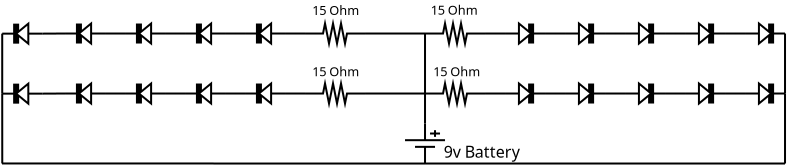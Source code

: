 <?xml version="1.0" encoding="UTF-8"?>
<dia:diagram xmlns:dia="http://www.lysator.liu.se/~alla/dia/">
  <dia:layer name="Background" visible="true">
    <dia:group>
      <dia:object type="Circuit - Horizontal Diode" version="0" id="O0">
        <dia:attribute name="obj_pos">
          <dia:point val="9.2,8.2"/>
        </dia:attribute>
        <dia:attribute name="obj_bb">
          <dia:rectangle val="9.2,8.094;11.2,9.306"/>
        </dia:attribute>
        <dia:attribute name="elem_corner">
          <dia:point val="9.2,8.2"/>
        </dia:attribute>
        <dia:attribute name="elem_width">
          <dia:real val="2"/>
        </dia:attribute>
        <dia:attribute name="elem_height">
          <dia:real val="1"/>
        </dia:attribute>
        <dia:attribute name="line_width">
          <dia:real val="0.1"/>
        </dia:attribute>
        <dia:attribute name="line_colour">
          <dia:color val="#000000"/>
        </dia:attribute>
        <dia:attribute name="fill_colour">
          <dia:color val="#ffffff"/>
        </dia:attribute>
        <dia:attribute name="show_background">
          <dia:boolean val="true"/>
        </dia:attribute>
        <dia:attribute name="line_style">
          <dia:enum val="0"/>
          <dia:real val="1"/>
        </dia:attribute>
        <dia:attribute name="flip_horizontal">
          <dia:boolean val="false"/>
        </dia:attribute>
        <dia:attribute name="flip_vertical">
          <dia:boolean val="false"/>
        </dia:attribute>
      </dia:object>
      <dia:object type="Circuit - Horizontal Diode" version="0" id="O1">
        <dia:attribute name="obj_pos">
          <dia:point val="6.2,8.2"/>
        </dia:attribute>
        <dia:attribute name="obj_bb">
          <dia:rectangle val="6.2,8.094;8.2,9.306"/>
        </dia:attribute>
        <dia:attribute name="elem_corner">
          <dia:point val="6.2,8.2"/>
        </dia:attribute>
        <dia:attribute name="elem_width">
          <dia:real val="2"/>
        </dia:attribute>
        <dia:attribute name="elem_height">
          <dia:real val="1"/>
        </dia:attribute>
        <dia:attribute name="line_width">
          <dia:real val="0.1"/>
        </dia:attribute>
        <dia:attribute name="line_colour">
          <dia:color val="#000000"/>
        </dia:attribute>
        <dia:attribute name="fill_colour">
          <dia:color val="#ffffff"/>
        </dia:attribute>
        <dia:attribute name="show_background">
          <dia:boolean val="true"/>
        </dia:attribute>
        <dia:attribute name="line_style">
          <dia:enum val="0"/>
          <dia:real val="1"/>
        </dia:attribute>
        <dia:attribute name="flip_horizontal">
          <dia:boolean val="false"/>
        </dia:attribute>
        <dia:attribute name="flip_vertical">
          <dia:boolean val="false"/>
        </dia:attribute>
      </dia:object>
      <dia:object type="Circuit - Horizontal Diode" version="0" id="O2">
        <dia:attribute name="obj_pos">
          <dia:point val="3.2,8.2"/>
        </dia:attribute>
        <dia:attribute name="obj_bb">
          <dia:rectangle val="3.2,8.094;5.2,9.306"/>
        </dia:attribute>
        <dia:attribute name="elem_corner">
          <dia:point val="3.2,8.2"/>
        </dia:attribute>
        <dia:attribute name="elem_width">
          <dia:real val="2"/>
        </dia:attribute>
        <dia:attribute name="elem_height">
          <dia:real val="1"/>
        </dia:attribute>
        <dia:attribute name="line_width">
          <dia:real val="0.1"/>
        </dia:attribute>
        <dia:attribute name="line_colour">
          <dia:color val="#000000"/>
        </dia:attribute>
        <dia:attribute name="fill_colour">
          <dia:color val="#ffffff"/>
        </dia:attribute>
        <dia:attribute name="show_background">
          <dia:boolean val="true"/>
        </dia:attribute>
        <dia:attribute name="line_style">
          <dia:enum val="0"/>
          <dia:real val="1"/>
        </dia:attribute>
        <dia:attribute name="flip_horizontal">
          <dia:boolean val="false"/>
        </dia:attribute>
        <dia:attribute name="flip_vertical">
          <dia:boolean val="false"/>
        </dia:attribute>
      </dia:object>
      <dia:object type="Circuit - Horizontal Diode" version="0" id="O3">
        <dia:attribute name="obj_pos">
          <dia:point val="0.2,8.2"/>
        </dia:attribute>
        <dia:attribute name="obj_bb">
          <dia:rectangle val="0.2,8.094;2.2,9.306"/>
        </dia:attribute>
        <dia:attribute name="elem_corner">
          <dia:point val="0.2,8.2"/>
        </dia:attribute>
        <dia:attribute name="elem_width">
          <dia:real val="2"/>
        </dia:attribute>
        <dia:attribute name="elem_height">
          <dia:real val="1"/>
        </dia:attribute>
        <dia:attribute name="line_width">
          <dia:real val="0.1"/>
        </dia:attribute>
        <dia:attribute name="line_colour">
          <dia:color val="#000000"/>
        </dia:attribute>
        <dia:attribute name="fill_colour">
          <dia:color val="#ffffff"/>
        </dia:attribute>
        <dia:attribute name="show_background">
          <dia:boolean val="true"/>
        </dia:attribute>
        <dia:attribute name="line_style">
          <dia:enum val="0"/>
          <dia:real val="1"/>
        </dia:attribute>
        <dia:attribute name="flip_horizontal">
          <dia:boolean val="false"/>
        </dia:attribute>
        <dia:attribute name="flip_vertical">
          <dia:boolean val="false"/>
        </dia:attribute>
      </dia:object>
      <dia:object type="Circuit - Horizontal Diode" version="0" id="O4">
        <dia:attribute name="obj_pos">
          <dia:point val="-2.94,8.206"/>
        </dia:attribute>
        <dia:attribute name="obj_bb">
          <dia:rectangle val="-2.94,8.1;-0.94,9.312"/>
        </dia:attribute>
        <dia:attribute name="elem_corner">
          <dia:point val="-2.94,8.206"/>
        </dia:attribute>
        <dia:attribute name="elem_width">
          <dia:real val="2"/>
        </dia:attribute>
        <dia:attribute name="elem_height">
          <dia:real val="1"/>
        </dia:attribute>
        <dia:attribute name="line_width">
          <dia:real val="0.1"/>
        </dia:attribute>
        <dia:attribute name="line_colour">
          <dia:color val="#000000"/>
        </dia:attribute>
        <dia:attribute name="fill_colour">
          <dia:color val="#ffffff"/>
        </dia:attribute>
        <dia:attribute name="show_background">
          <dia:boolean val="true"/>
        </dia:attribute>
        <dia:attribute name="line_style">
          <dia:enum val="0"/>
          <dia:real val="1"/>
        </dia:attribute>
        <dia:attribute name="flip_horizontal">
          <dia:boolean val="false"/>
        </dia:attribute>
        <dia:attribute name="flip_vertical">
          <dia:boolean val="false"/>
        </dia:attribute>
      </dia:object>
      <dia:object type="Standard - Line" version="0" id="O5">
        <dia:attribute name="obj_pos">
          <dia:point val="-0.94,8.706"/>
        </dia:attribute>
        <dia:attribute name="obj_bb">
          <dia:rectangle val="-0.99,8.65;0.25,8.756"/>
        </dia:attribute>
        <dia:attribute name="conn_endpoints">
          <dia:point val="-0.94,8.706"/>
          <dia:point val="0.2,8.7"/>
        </dia:attribute>
        <dia:attribute name="numcp">
          <dia:int val="1"/>
        </dia:attribute>
        <dia:connections>
          <dia:connection handle="0" to="O4" connection="1"/>
          <dia:connection handle="1" to="O3" connection="0"/>
        </dia:connections>
      </dia:object>
      <dia:object type="Standard - Line" version="0" id="O6">
        <dia:attribute name="obj_pos">
          <dia:point val="2.2,8.7"/>
        </dia:attribute>
        <dia:attribute name="obj_bb">
          <dia:rectangle val="2.15,8.65;3.25,8.75"/>
        </dia:attribute>
        <dia:attribute name="conn_endpoints">
          <dia:point val="2.2,8.7"/>
          <dia:point val="3.2,8.7"/>
        </dia:attribute>
        <dia:attribute name="numcp">
          <dia:int val="1"/>
        </dia:attribute>
        <dia:connections>
          <dia:connection handle="0" to="O3" connection="1"/>
          <dia:connection handle="1" to="O2" connection="0"/>
        </dia:connections>
      </dia:object>
      <dia:object type="Standard - Line" version="0" id="O7">
        <dia:attribute name="obj_pos">
          <dia:point val="5.2,8.7"/>
        </dia:attribute>
        <dia:attribute name="obj_bb">
          <dia:rectangle val="5.15,8.65;6.25,8.75"/>
        </dia:attribute>
        <dia:attribute name="conn_endpoints">
          <dia:point val="5.2,8.7"/>
          <dia:point val="6.2,8.7"/>
        </dia:attribute>
        <dia:attribute name="numcp">
          <dia:int val="1"/>
        </dia:attribute>
        <dia:connections>
          <dia:connection handle="0" to="O2" connection="1"/>
          <dia:connection handle="1" to="O1" connection="0"/>
        </dia:connections>
      </dia:object>
      <dia:object type="Standard - Line" version="0" id="O8">
        <dia:attribute name="obj_pos">
          <dia:point val="8.2,8.7"/>
        </dia:attribute>
        <dia:attribute name="obj_bb">
          <dia:rectangle val="8.15,8.65;9.25,8.75"/>
        </dia:attribute>
        <dia:attribute name="conn_endpoints">
          <dia:point val="8.2,8.7"/>
          <dia:point val="9.2,8.7"/>
        </dia:attribute>
        <dia:attribute name="numcp">
          <dia:int val="1"/>
        </dia:attribute>
        <dia:connections>
          <dia:connection handle="0" to="O1" connection="1"/>
          <dia:connection handle="1" to="O0" connection="0"/>
        </dia:connections>
      </dia:object>
      <dia:object type="Circuit - Horizontal Resistor" version="0" id="O9">
        <dia:attribute name="obj_pos">
          <dia:point val="12.2,8.2"/>
        </dia:attribute>
        <dia:attribute name="obj_bb">
          <dia:rectangle val="12.2,7.945;15.2,9.455"/>
        </dia:attribute>
        <dia:attribute name="elem_corner">
          <dia:point val="12.2,8.2"/>
        </dia:attribute>
        <dia:attribute name="elem_width">
          <dia:real val="3"/>
        </dia:attribute>
        <dia:attribute name="elem_height">
          <dia:real val="1"/>
        </dia:attribute>
        <dia:attribute name="line_width">
          <dia:real val="0.1"/>
        </dia:attribute>
        <dia:attribute name="line_colour">
          <dia:color val="#000000"/>
        </dia:attribute>
        <dia:attribute name="fill_colour">
          <dia:color val="#ffffff"/>
        </dia:attribute>
        <dia:attribute name="show_background">
          <dia:boolean val="true"/>
        </dia:attribute>
        <dia:attribute name="line_style">
          <dia:enum val="0"/>
          <dia:real val="1"/>
        </dia:attribute>
        <dia:attribute name="flip_horizontal">
          <dia:boolean val="false"/>
        </dia:attribute>
        <dia:attribute name="flip_vertical">
          <dia:boolean val="false"/>
        </dia:attribute>
        <dia:attribute name="custom:id">
          <dia:string>##</dia:string>
        </dia:attribute>
        <dia:attribute name="custom:ohms">
          <dia:int val="0"/>
        </dia:attribute>
        <dia:attribute name="custom:power">
          <dia:real val="0"/>
        </dia:attribute>
        <dia:attribute name="custom:smd">
          <dia:boolean val="false"/>
        </dia:attribute>
      </dia:object>
      <dia:object type="Standard - Line" version="0" id="O10">
        <dia:attribute name="obj_pos">
          <dia:point val="11.2,8.7"/>
        </dia:attribute>
        <dia:attribute name="obj_bb">
          <dia:rectangle val="11.15,8.65;12.25,8.75"/>
        </dia:attribute>
        <dia:attribute name="conn_endpoints">
          <dia:point val="11.2,8.7"/>
          <dia:point val="12.2,8.7"/>
        </dia:attribute>
        <dia:attribute name="numcp">
          <dia:int val="1"/>
        </dia:attribute>
        <dia:connections>
          <dia:connection handle="0" to="O0" connection="1"/>
          <dia:connection handle="1" to="O9" connection="0"/>
        </dia:connections>
      </dia:object>
      <dia:object type="Circuit - Horizontal Diode" version="0" id="O11">
        <dia:attribute name="obj_pos">
          <dia:point val="9.2,11.2"/>
        </dia:attribute>
        <dia:attribute name="obj_bb">
          <dia:rectangle val="9.2,11.094;11.2,12.306"/>
        </dia:attribute>
        <dia:attribute name="elem_corner">
          <dia:point val="9.2,11.2"/>
        </dia:attribute>
        <dia:attribute name="elem_width">
          <dia:real val="2"/>
        </dia:attribute>
        <dia:attribute name="elem_height">
          <dia:real val="1"/>
        </dia:attribute>
        <dia:attribute name="line_width">
          <dia:real val="0.1"/>
        </dia:attribute>
        <dia:attribute name="line_colour">
          <dia:color val="#000000"/>
        </dia:attribute>
        <dia:attribute name="fill_colour">
          <dia:color val="#ffffff"/>
        </dia:attribute>
        <dia:attribute name="show_background">
          <dia:boolean val="true"/>
        </dia:attribute>
        <dia:attribute name="line_style">
          <dia:enum val="0"/>
          <dia:real val="1"/>
        </dia:attribute>
        <dia:attribute name="flip_horizontal">
          <dia:boolean val="false"/>
        </dia:attribute>
        <dia:attribute name="flip_vertical">
          <dia:boolean val="false"/>
        </dia:attribute>
      </dia:object>
      <dia:object type="Circuit - Horizontal Diode" version="0" id="O12">
        <dia:attribute name="obj_pos">
          <dia:point val="6.2,11.2"/>
        </dia:attribute>
        <dia:attribute name="obj_bb">
          <dia:rectangle val="6.2,11.094;8.2,12.306"/>
        </dia:attribute>
        <dia:attribute name="elem_corner">
          <dia:point val="6.2,11.2"/>
        </dia:attribute>
        <dia:attribute name="elem_width">
          <dia:real val="2"/>
        </dia:attribute>
        <dia:attribute name="elem_height">
          <dia:real val="1"/>
        </dia:attribute>
        <dia:attribute name="line_width">
          <dia:real val="0.1"/>
        </dia:attribute>
        <dia:attribute name="line_colour">
          <dia:color val="#000000"/>
        </dia:attribute>
        <dia:attribute name="fill_colour">
          <dia:color val="#ffffff"/>
        </dia:attribute>
        <dia:attribute name="show_background">
          <dia:boolean val="true"/>
        </dia:attribute>
        <dia:attribute name="line_style">
          <dia:enum val="0"/>
          <dia:real val="1"/>
        </dia:attribute>
        <dia:attribute name="flip_horizontal">
          <dia:boolean val="false"/>
        </dia:attribute>
        <dia:attribute name="flip_vertical">
          <dia:boolean val="false"/>
        </dia:attribute>
      </dia:object>
      <dia:object type="Circuit - Horizontal Diode" version="0" id="O13">
        <dia:attribute name="obj_pos">
          <dia:point val="3.2,11.2"/>
        </dia:attribute>
        <dia:attribute name="obj_bb">
          <dia:rectangle val="3.2,11.094;5.2,12.306"/>
        </dia:attribute>
        <dia:attribute name="elem_corner">
          <dia:point val="3.2,11.2"/>
        </dia:attribute>
        <dia:attribute name="elem_width">
          <dia:real val="2"/>
        </dia:attribute>
        <dia:attribute name="elem_height">
          <dia:real val="1"/>
        </dia:attribute>
        <dia:attribute name="line_width">
          <dia:real val="0.1"/>
        </dia:attribute>
        <dia:attribute name="line_colour">
          <dia:color val="#000000"/>
        </dia:attribute>
        <dia:attribute name="fill_colour">
          <dia:color val="#ffffff"/>
        </dia:attribute>
        <dia:attribute name="show_background">
          <dia:boolean val="true"/>
        </dia:attribute>
        <dia:attribute name="line_style">
          <dia:enum val="0"/>
          <dia:real val="1"/>
        </dia:attribute>
        <dia:attribute name="flip_horizontal">
          <dia:boolean val="false"/>
        </dia:attribute>
        <dia:attribute name="flip_vertical">
          <dia:boolean val="false"/>
        </dia:attribute>
      </dia:object>
      <dia:object type="Circuit - Horizontal Diode" version="0" id="O14">
        <dia:attribute name="obj_pos">
          <dia:point val="0.2,11.2"/>
        </dia:attribute>
        <dia:attribute name="obj_bb">
          <dia:rectangle val="0.2,11.094;2.2,12.306"/>
        </dia:attribute>
        <dia:attribute name="elem_corner">
          <dia:point val="0.2,11.2"/>
        </dia:attribute>
        <dia:attribute name="elem_width">
          <dia:real val="2"/>
        </dia:attribute>
        <dia:attribute name="elem_height">
          <dia:real val="1"/>
        </dia:attribute>
        <dia:attribute name="line_width">
          <dia:real val="0.1"/>
        </dia:attribute>
        <dia:attribute name="line_colour">
          <dia:color val="#000000"/>
        </dia:attribute>
        <dia:attribute name="fill_colour">
          <dia:color val="#ffffff"/>
        </dia:attribute>
        <dia:attribute name="show_background">
          <dia:boolean val="true"/>
        </dia:attribute>
        <dia:attribute name="line_style">
          <dia:enum val="0"/>
          <dia:real val="1"/>
        </dia:attribute>
        <dia:attribute name="flip_horizontal">
          <dia:boolean val="false"/>
        </dia:attribute>
        <dia:attribute name="flip_vertical">
          <dia:boolean val="false"/>
        </dia:attribute>
      </dia:object>
      <dia:object type="Circuit - Horizontal Diode" version="0" id="O15">
        <dia:attribute name="obj_pos">
          <dia:point val="-2.94,11.206"/>
        </dia:attribute>
        <dia:attribute name="obj_bb">
          <dia:rectangle val="-2.94,11.1;-0.94,12.312"/>
        </dia:attribute>
        <dia:attribute name="elem_corner">
          <dia:point val="-2.94,11.206"/>
        </dia:attribute>
        <dia:attribute name="elem_width">
          <dia:real val="2"/>
        </dia:attribute>
        <dia:attribute name="elem_height">
          <dia:real val="1"/>
        </dia:attribute>
        <dia:attribute name="line_width">
          <dia:real val="0.1"/>
        </dia:attribute>
        <dia:attribute name="line_colour">
          <dia:color val="#000000"/>
        </dia:attribute>
        <dia:attribute name="fill_colour">
          <dia:color val="#ffffff"/>
        </dia:attribute>
        <dia:attribute name="show_background">
          <dia:boolean val="true"/>
        </dia:attribute>
        <dia:attribute name="line_style">
          <dia:enum val="0"/>
          <dia:real val="1"/>
        </dia:attribute>
        <dia:attribute name="flip_horizontal">
          <dia:boolean val="false"/>
        </dia:attribute>
        <dia:attribute name="flip_vertical">
          <dia:boolean val="false"/>
        </dia:attribute>
      </dia:object>
      <dia:object type="Standard - Line" version="0" id="O16">
        <dia:attribute name="obj_pos">
          <dia:point val="-0.94,11.706"/>
        </dia:attribute>
        <dia:attribute name="obj_bb">
          <dia:rectangle val="-0.99,11.65;0.25,11.756"/>
        </dia:attribute>
        <dia:attribute name="conn_endpoints">
          <dia:point val="-0.94,11.706"/>
          <dia:point val="0.2,11.7"/>
        </dia:attribute>
        <dia:attribute name="numcp">
          <dia:int val="1"/>
        </dia:attribute>
        <dia:connections>
          <dia:connection handle="0" to="O15" connection="1"/>
          <dia:connection handle="1" to="O14" connection="0"/>
        </dia:connections>
      </dia:object>
      <dia:object type="Standard - Line" version="0" id="O17">
        <dia:attribute name="obj_pos">
          <dia:point val="2.2,11.7"/>
        </dia:attribute>
        <dia:attribute name="obj_bb">
          <dia:rectangle val="2.15,11.65;3.25,11.75"/>
        </dia:attribute>
        <dia:attribute name="conn_endpoints">
          <dia:point val="2.2,11.7"/>
          <dia:point val="3.2,11.7"/>
        </dia:attribute>
        <dia:attribute name="numcp">
          <dia:int val="1"/>
        </dia:attribute>
        <dia:connections>
          <dia:connection handle="0" to="O14" connection="1"/>
          <dia:connection handle="1" to="O13" connection="0"/>
        </dia:connections>
      </dia:object>
      <dia:object type="Standard - Line" version="0" id="O18">
        <dia:attribute name="obj_pos">
          <dia:point val="5.2,11.7"/>
        </dia:attribute>
        <dia:attribute name="obj_bb">
          <dia:rectangle val="5.15,11.65;6.25,11.75"/>
        </dia:attribute>
        <dia:attribute name="conn_endpoints">
          <dia:point val="5.2,11.7"/>
          <dia:point val="6.2,11.7"/>
        </dia:attribute>
        <dia:attribute name="numcp">
          <dia:int val="1"/>
        </dia:attribute>
        <dia:connections>
          <dia:connection handle="0" to="O13" connection="1"/>
          <dia:connection handle="1" to="O12" connection="0"/>
        </dia:connections>
      </dia:object>
      <dia:object type="Standard - Line" version="0" id="O19">
        <dia:attribute name="obj_pos">
          <dia:point val="8.2,11.7"/>
        </dia:attribute>
        <dia:attribute name="obj_bb">
          <dia:rectangle val="8.15,11.65;9.25,11.75"/>
        </dia:attribute>
        <dia:attribute name="conn_endpoints">
          <dia:point val="8.2,11.7"/>
          <dia:point val="9.2,11.7"/>
        </dia:attribute>
        <dia:attribute name="numcp">
          <dia:int val="1"/>
        </dia:attribute>
        <dia:connections>
          <dia:connection handle="0" to="O12" connection="1"/>
          <dia:connection handle="1" to="O11" connection="0"/>
        </dia:connections>
      </dia:object>
      <dia:object type="Circuit - Horizontal Resistor" version="0" id="O20">
        <dia:attribute name="obj_pos">
          <dia:point val="12.2,11.2"/>
        </dia:attribute>
        <dia:attribute name="obj_bb">
          <dia:rectangle val="12.2,10.945;15.2,12.455"/>
        </dia:attribute>
        <dia:attribute name="elem_corner">
          <dia:point val="12.2,11.2"/>
        </dia:attribute>
        <dia:attribute name="elem_width">
          <dia:real val="3"/>
        </dia:attribute>
        <dia:attribute name="elem_height">
          <dia:real val="1"/>
        </dia:attribute>
        <dia:attribute name="line_width">
          <dia:real val="0.1"/>
        </dia:attribute>
        <dia:attribute name="line_colour">
          <dia:color val="#000000"/>
        </dia:attribute>
        <dia:attribute name="fill_colour">
          <dia:color val="#ffffff"/>
        </dia:attribute>
        <dia:attribute name="show_background">
          <dia:boolean val="true"/>
        </dia:attribute>
        <dia:attribute name="line_style">
          <dia:enum val="0"/>
          <dia:real val="1"/>
        </dia:attribute>
        <dia:attribute name="flip_horizontal">
          <dia:boolean val="false"/>
        </dia:attribute>
        <dia:attribute name="flip_vertical">
          <dia:boolean val="false"/>
        </dia:attribute>
        <dia:attribute name="custom:id">
          <dia:string>##</dia:string>
        </dia:attribute>
        <dia:attribute name="custom:ohms">
          <dia:int val="0"/>
        </dia:attribute>
        <dia:attribute name="custom:power">
          <dia:real val="0"/>
        </dia:attribute>
        <dia:attribute name="custom:smd">
          <dia:boolean val="false"/>
        </dia:attribute>
      </dia:object>
      <dia:object type="Standard - Line" version="0" id="O21">
        <dia:attribute name="obj_pos">
          <dia:point val="11.2,11.7"/>
        </dia:attribute>
        <dia:attribute name="obj_bb">
          <dia:rectangle val="11.15,11.65;12.25,11.75"/>
        </dia:attribute>
        <dia:attribute name="conn_endpoints">
          <dia:point val="11.2,11.7"/>
          <dia:point val="12.2,11.7"/>
        </dia:attribute>
        <dia:attribute name="numcp">
          <dia:int val="1"/>
        </dia:attribute>
        <dia:connections>
          <dia:connection handle="0" to="O11" connection="1"/>
          <dia:connection handle="1" to="O20" connection="0"/>
        </dia:connections>
      </dia:object>
      <dia:object type="Circuit - Horizontal Diode" version="0" id="O22">
        <dia:attribute name="obj_pos">
          <dia:point val="22.2,8.2"/>
        </dia:attribute>
        <dia:attribute name="obj_bb">
          <dia:rectangle val="22.2,8.094;24.2,9.306"/>
        </dia:attribute>
        <dia:attribute name="elem_corner">
          <dia:point val="22.2,8.2"/>
        </dia:attribute>
        <dia:attribute name="elem_width">
          <dia:real val="2"/>
        </dia:attribute>
        <dia:attribute name="elem_height">
          <dia:real val="1"/>
        </dia:attribute>
        <dia:attribute name="line_width">
          <dia:real val="0.1"/>
        </dia:attribute>
        <dia:attribute name="line_colour">
          <dia:color val="#000000"/>
        </dia:attribute>
        <dia:attribute name="fill_colour">
          <dia:color val="#ffffff"/>
        </dia:attribute>
        <dia:attribute name="show_background">
          <dia:boolean val="true"/>
        </dia:attribute>
        <dia:attribute name="line_style">
          <dia:enum val="0"/>
          <dia:real val="1"/>
        </dia:attribute>
        <dia:attribute name="flip_horizontal">
          <dia:boolean val="true"/>
        </dia:attribute>
        <dia:attribute name="flip_vertical">
          <dia:boolean val="false"/>
        </dia:attribute>
      </dia:object>
      <dia:object type="Circuit - Horizontal Resistor" version="0" id="O23">
        <dia:attribute name="obj_pos">
          <dia:point val="18.2,8.2"/>
        </dia:attribute>
        <dia:attribute name="obj_bb">
          <dia:rectangle val="18.2,7.945;21.2,9.455"/>
        </dia:attribute>
        <dia:attribute name="elem_corner">
          <dia:point val="18.2,8.2"/>
        </dia:attribute>
        <dia:attribute name="elem_width">
          <dia:real val="3"/>
        </dia:attribute>
        <dia:attribute name="elem_height">
          <dia:real val="1"/>
        </dia:attribute>
        <dia:attribute name="line_width">
          <dia:real val="0.1"/>
        </dia:attribute>
        <dia:attribute name="line_colour">
          <dia:color val="#000000"/>
        </dia:attribute>
        <dia:attribute name="fill_colour">
          <dia:color val="#ffffff"/>
        </dia:attribute>
        <dia:attribute name="show_background">
          <dia:boolean val="true"/>
        </dia:attribute>
        <dia:attribute name="line_style">
          <dia:enum val="0"/>
          <dia:real val="1"/>
        </dia:attribute>
        <dia:attribute name="flip_horizontal">
          <dia:boolean val="false"/>
        </dia:attribute>
        <dia:attribute name="flip_vertical">
          <dia:boolean val="false"/>
        </dia:attribute>
        <dia:attribute name="custom:id">
          <dia:string>##</dia:string>
        </dia:attribute>
        <dia:attribute name="custom:ohms">
          <dia:int val="0"/>
        </dia:attribute>
        <dia:attribute name="custom:power">
          <dia:real val="0"/>
        </dia:attribute>
        <dia:attribute name="custom:smd">
          <dia:boolean val="false"/>
        </dia:attribute>
      </dia:object>
      <dia:object type="Circuit - Horizontal Diode" version="0" id="O24">
        <dia:attribute name="obj_pos">
          <dia:point val="25.2,8.2"/>
        </dia:attribute>
        <dia:attribute name="obj_bb">
          <dia:rectangle val="25.2,8.094;27.2,9.306"/>
        </dia:attribute>
        <dia:attribute name="elem_corner">
          <dia:point val="25.2,8.2"/>
        </dia:attribute>
        <dia:attribute name="elem_width">
          <dia:real val="2"/>
        </dia:attribute>
        <dia:attribute name="elem_height">
          <dia:real val="1"/>
        </dia:attribute>
        <dia:attribute name="line_width">
          <dia:real val="0.1"/>
        </dia:attribute>
        <dia:attribute name="line_colour">
          <dia:color val="#000000"/>
        </dia:attribute>
        <dia:attribute name="fill_colour">
          <dia:color val="#ffffff"/>
        </dia:attribute>
        <dia:attribute name="show_background">
          <dia:boolean val="true"/>
        </dia:attribute>
        <dia:attribute name="line_style">
          <dia:enum val="0"/>
          <dia:real val="1"/>
        </dia:attribute>
        <dia:attribute name="flip_horizontal">
          <dia:boolean val="true"/>
        </dia:attribute>
        <dia:attribute name="flip_vertical">
          <dia:boolean val="false"/>
        </dia:attribute>
      </dia:object>
      <dia:object type="Circuit - Horizontal Diode" version="0" id="O25">
        <dia:attribute name="obj_pos">
          <dia:point val="28.2,8.2"/>
        </dia:attribute>
        <dia:attribute name="obj_bb">
          <dia:rectangle val="28.2,8.094;30.2,9.306"/>
        </dia:attribute>
        <dia:attribute name="elem_corner">
          <dia:point val="28.2,8.2"/>
        </dia:attribute>
        <dia:attribute name="elem_width">
          <dia:real val="2"/>
        </dia:attribute>
        <dia:attribute name="elem_height">
          <dia:real val="1"/>
        </dia:attribute>
        <dia:attribute name="line_width">
          <dia:real val="0.1"/>
        </dia:attribute>
        <dia:attribute name="line_colour">
          <dia:color val="#000000"/>
        </dia:attribute>
        <dia:attribute name="fill_colour">
          <dia:color val="#ffffff"/>
        </dia:attribute>
        <dia:attribute name="show_background">
          <dia:boolean val="true"/>
        </dia:attribute>
        <dia:attribute name="line_style">
          <dia:enum val="0"/>
          <dia:real val="1"/>
        </dia:attribute>
        <dia:attribute name="flip_horizontal">
          <dia:boolean val="true"/>
        </dia:attribute>
        <dia:attribute name="flip_vertical">
          <dia:boolean val="false"/>
        </dia:attribute>
      </dia:object>
      <dia:object type="Circuit - Horizontal Diode" version="0" id="O26">
        <dia:attribute name="obj_pos">
          <dia:point val="31.2,8.2"/>
        </dia:attribute>
        <dia:attribute name="obj_bb">
          <dia:rectangle val="31.2,8.094;33.2,9.306"/>
        </dia:attribute>
        <dia:attribute name="elem_corner">
          <dia:point val="31.2,8.2"/>
        </dia:attribute>
        <dia:attribute name="elem_width">
          <dia:real val="2"/>
        </dia:attribute>
        <dia:attribute name="elem_height">
          <dia:real val="1"/>
        </dia:attribute>
        <dia:attribute name="line_width">
          <dia:real val="0.1"/>
        </dia:attribute>
        <dia:attribute name="line_colour">
          <dia:color val="#000000"/>
        </dia:attribute>
        <dia:attribute name="fill_colour">
          <dia:color val="#ffffff"/>
        </dia:attribute>
        <dia:attribute name="show_background">
          <dia:boolean val="true"/>
        </dia:attribute>
        <dia:attribute name="line_style">
          <dia:enum val="0"/>
          <dia:real val="1"/>
        </dia:attribute>
        <dia:attribute name="flip_horizontal">
          <dia:boolean val="true"/>
        </dia:attribute>
        <dia:attribute name="flip_vertical">
          <dia:boolean val="false"/>
        </dia:attribute>
      </dia:object>
      <dia:object type="Circuit - Horizontal Diode" version="0" id="O27">
        <dia:attribute name="obj_pos">
          <dia:point val="34.2,8.2"/>
        </dia:attribute>
        <dia:attribute name="obj_bb">
          <dia:rectangle val="34.2,8.094;36.2,9.306"/>
        </dia:attribute>
        <dia:attribute name="elem_corner">
          <dia:point val="34.2,8.2"/>
        </dia:attribute>
        <dia:attribute name="elem_width">
          <dia:real val="2"/>
        </dia:attribute>
        <dia:attribute name="elem_height">
          <dia:real val="1"/>
        </dia:attribute>
        <dia:attribute name="line_width">
          <dia:real val="0.1"/>
        </dia:attribute>
        <dia:attribute name="line_colour">
          <dia:color val="#000000"/>
        </dia:attribute>
        <dia:attribute name="fill_colour">
          <dia:color val="#ffffff"/>
        </dia:attribute>
        <dia:attribute name="show_background">
          <dia:boolean val="true"/>
        </dia:attribute>
        <dia:attribute name="line_style">
          <dia:enum val="0"/>
          <dia:real val="1"/>
        </dia:attribute>
        <dia:attribute name="flip_horizontal">
          <dia:boolean val="true"/>
        </dia:attribute>
        <dia:attribute name="flip_vertical">
          <dia:boolean val="false"/>
        </dia:attribute>
      </dia:object>
      <dia:object type="Standard - Line" version="0" id="O28">
        <dia:attribute name="obj_pos">
          <dia:point val="21.2,8.7"/>
        </dia:attribute>
        <dia:attribute name="obj_bb">
          <dia:rectangle val="21.15,8.65;22.25,8.75"/>
        </dia:attribute>
        <dia:attribute name="conn_endpoints">
          <dia:point val="21.2,8.7"/>
          <dia:point val="22.2,8.7"/>
        </dia:attribute>
        <dia:attribute name="numcp">
          <dia:int val="1"/>
        </dia:attribute>
        <dia:connections>
          <dia:connection handle="0" to="O23" connection="1"/>
          <dia:connection handle="1" to="O22" connection="1"/>
        </dia:connections>
      </dia:object>
      <dia:object type="Standard - Line" version="0" id="O29">
        <dia:attribute name="obj_pos">
          <dia:point val="24.2,8.7"/>
        </dia:attribute>
        <dia:attribute name="obj_bb">
          <dia:rectangle val="24.15,8.65;25.25,8.75"/>
        </dia:attribute>
        <dia:attribute name="conn_endpoints">
          <dia:point val="24.2,8.7"/>
          <dia:point val="25.2,8.7"/>
        </dia:attribute>
        <dia:attribute name="numcp">
          <dia:int val="1"/>
        </dia:attribute>
        <dia:connections>
          <dia:connection handle="0" to="O22" connection="0"/>
          <dia:connection handle="1" to="O24" connection="1"/>
        </dia:connections>
      </dia:object>
      <dia:object type="Standard - Line" version="0" id="O30">
        <dia:attribute name="obj_pos">
          <dia:point val="27.2,8.7"/>
        </dia:attribute>
        <dia:attribute name="obj_bb">
          <dia:rectangle val="27.15,8.65;28.25,8.75"/>
        </dia:attribute>
        <dia:attribute name="conn_endpoints">
          <dia:point val="27.2,8.7"/>
          <dia:point val="28.2,8.7"/>
        </dia:attribute>
        <dia:attribute name="numcp">
          <dia:int val="1"/>
        </dia:attribute>
        <dia:connections>
          <dia:connection handle="0" to="O24" connection="0"/>
          <dia:connection handle="1" to="O25" connection="1"/>
        </dia:connections>
      </dia:object>
      <dia:object type="Standard - Line" version="0" id="O31">
        <dia:attribute name="obj_pos">
          <dia:point val="30.2,8.7"/>
        </dia:attribute>
        <dia:attribute name="obj_bb">
          <dia:rectangle val="30.15,8.65;31.25,8.75"/>
        </dia:attribute>
        <dia:attribute name="conn_endpoints">
          <dia:point val="30.2,8.7"/>
          <dia:point val="31.2,8.7"/>
        </dia:attribute>
        <dia:attribute name="numcp">
          <dia:int val="1"/>
        </dia:attribute>
        <dia:connections>
          <dia:connection handle="0" to="O25" connection="0"/>
          <dia:connection handle="1" to="O26" connection="1"/>
        </dia:connections>
      </dia:object>
      <dia:object type="Standard - Line" version="0" id="O32">
        <dia:attribute name="obj_pos">
          <dia:point val="33.2,8.7"/>
        </dia:attribute>
        <dia:attribute name="obj_bb">
          <dia:rectangle val="33.15,8.65;34.25,8.75"/>
        </dia:attribute>
        <dia:attribute name="conn_endpoints">
          <dia:point val="33.2,8.7"/>
          <dia:point val="34.2,8.7"/>
        </dia:attribute>
        <dia:attribute name="numcp">
          <dia:int val="1"/>
        </dia:attribute>
        <dia:connections>
          <dia:connection handle="0" to="O26" connection="0"/>
          <dia:connection handle="1" to="O27" connection="1"/>
        </dia:connections>
      </dia:object>
      <dia:object type="Circuit - Horizontal Diode" version="0" id="O33">
        <dia:attribute name="obj_pos">
          <dia:point val="22.2,11.2"/>
        </dia:attribute>
        <dia:attribute name="obj_bb">
          <dia:rectangle val="22.2,11.094;24.2,12.306"/>
        </dia:attribute>
        <dia:attribute name="elem_corner">
          <dia:point val="22.2,11.2"/>
        </dia:attribute>
        <dia:attribute name="elem_width">
          <dia:real val="2"/>
        </dia:attribute>
        <dia:attribute name="elem_height">
          <dia:real val="1"/>
        </dia:attribute>
        <dia:attribute name="line_width">
          <dia:real val="0.1"/>
        </dia:attribute>
        <dia:attribute name="line_colour">
          <dia:color val="#000000"/>
        </dia:attribute>
        <dia:attribute name="fill_colour">
          <dia:color val="#ffffff"/>
        </dia:attribute>
        <dia:attribute name="show_background">
          <dia:boolean val="true"/>
        </dia:attribute>
        <dia:attribute name="line_style">
          <dia:enum val="0"/>
          <dia:real val="1"/>
        </dia:attribute>
        <dia:attribute name="flip_horizontal">
          <dia:boolean val="true"/>
        </dia:attribute>
        <dia:attribute name="flip_vertical">
          <dia:boolean val="false"/>
        </dia:attribute>
      </dia:object>
      <dia:object type="Circuit - Horizontal Resistor" version="0" id="O34">
        <dia:attribute name="obj_pos">
          <dia:point val="18.2,11.2"/>
        </dia:attribute>
        <dia:attribute name="obj_bb">
          <dia:rectangle val="18.2,10.945;21.2,12.455"/>
        </dia:attribute>
        <dia:attribute name="elem_corner">
          <dia:point val="18.2,11.2"/>
        </dia:attribute>
        <dia:attribute name="elem_width">
          <dia:real val="3"/>
        </dia:attribute>
        <dia:attribute name="elem_height">
          <dia:real val="1"/>
        </dia:attribute>
        <dia:attribute name="line_width">
          <dia:real val="0.1"/>
        </dia:attribute>
        <dia:attribute name="line_colour">
          <dia:color val="#000000"/>
        </dia:attribute>
        <dia:attribute name="fill_colour">
          <dia:color val="#ffffff"/>
        </dia:attribute>
        <dia:attribute name="show_background">
          <dia:boolean val="true"/>
        </dia:attribute>
        <dia:attribute name="line_style">
          <dia:enum val="0"/>
          <dia:real val="1"/>
        </dia:attribute>
        <dia:attribute name="flip_horizontal">
          <dia:boolean val="false"/>
        </dia:attribute>
        <dia:attribute name="flip_vertical">
          <dia:boolean val="false"/>
        </dia:attribute>
        <dia:attribute name="custom:id">
          <dia:string>##</dia:string>
        </dia:attribute>
        <dia:attribute name="custom:ohms">
          <dia:int val="0"/>
        </dia:attribute>
        <dia:attribute name="custom:power">
          <dia:real val="0"/>
        </dia:attribute>
        <dia:attribute name="custom:smd">
          <dia:boolean val="false"/>
        </dia:attribute>
      </dia:object>
      <dia:object type="Circuit - Horizontal Diode" version="0" id="O35">
        <dia:attribute name="obj_pos">
          <dia:point val="25.2,11.2"/>
        </dia:attribute>
        <dia:attribute name="obj_bb">
          <dia:rectangle val="25.2,11.094;27.2,12.306"/>
        </dia:attribute>
        <dia:attribute name="elem_corner">
          <dia:point val="25.2,11.2"/>
        </dia:attribute>
        <dia:attribute name="elem_width">
          <dia:real val="2"/>
        </dia:attribute>
        <dia:attribute name="elem_height">
          <dia:real val="1"/>
        </dia:attribute>
        <dia:attribute name="line_width">
          <dia:real val="0.1"/>
        </dia:attribute>
        <dia:attribute name="line_colour">
          <dia:color val="#000000"/>
        </dia:attribute>
        <dia:attribute name="fill_colour">
          <dia:color val="#ffffff"/>
        </dia:attribute>
        <dia:attribute name="show_background">
          <dia:boolean val="true"/>
        </dia:attribute>
        <dia:attribute name="line_style">
          <dia:enum val="0"/>
          <dia:real val="1"/>
        </dia:attribute>
        <dia:attribute name="flip_horizontal">
          <dia:boolean val="true"/>
        </dia:attribute>
        <dia:attribute name="flip_vertical">
          <dia:boolean val="false"/>
        </dia:attribute>
      </dia:object>
      <dia:object type="Circuit - Horizontal Diode" version="0" id="O36">
        <dia:attribute name="obj_pos">
          <dia:point val="28.2,11.2"/>
        </dia:attribute>
        <dia:attribute name="obj_bb">
          <dia:rectangle val="28.2,11.094;30.2,12.306"/>
        </dia:attribute>
        <dia:attribute name="elem_corner">
          <dia:point val="28.2,11.2"/>
        </dia:attribute>
        <dia:attribute name="elem_width">
          <dia:real val="2"/>
        </dia:attribute>
        <dia:attribute name="elem_height">
          <dia:real val="1"/>
        </dia:attribute>
        <dia:attribute name="line_width">
          <dia:real val="0.1"/>
        </dia:attribute>
        <dia:attribute name="line_colour">
          <dia:color val="#000000"/>
        </dia:attribute>
        <dia:attribute name="fill_colour">
          <dia:color val="#ffffff"/>
        </dia:attribute>
        <dia:attribute name="show_background">
          <dia:boolean val="true"/>
        </dia:attribute>
        <dia:attribute name="line_style">
          <dia:enum val="0"/>
          <dia:real val="1"/>
        </dia:attribute>
        <dia:attribute name="flip_horizontal">
          <dia:boolean val="true"/>
        </dia:attribute>
        <dia:attribute name="flip_vertical">
          <dia:boolean val="false"/>
        </dia:attribute>
      </dia:object>
      <dia:object type="Circuit - Horizontal Diode" version="0" id="O37">
        <dia:attribute name="obj_pos">
          <dia:point val="31.2,11.2"/>
        </dia:attribute>
        <dia:attribute name="obj_bb">
          <dia:rectangle val="31.2,11.094;33.2,12.306"/>
        </dia:attribute>
        <dia:attribute name="elem_corner">
          <dia:point val="31.2,11.2"/>
        </dia:attribute>
        <dia:attribute name="elem_width">
          <dia:real val="2"/>
        </dia:attribute>
        <dia:attribute name="elem_height">
          <dia:real val="1"/>
        </dia:attribute>
        <dia:attribute name="line_width">
          <dia:real val="0.1"/>
        </dia:attribute>
        <dia:attribute name="line_colour">
          <dia:color val="#000000"/>
        </dia:attribute>
        <dia:attribute name="fill_colour">
          <dia:color val="#ffffff"/>
        </dia:attribute>
        <dia:attribute name="show_background">
          <dia:boolean val="true"/>
        </dia:attribute>
        <dia:attribute name="line_style">
          <dia:enum val="0"/>
          <dia:real val="1"/>
        </dia:attribute>
        <dia:attribute name="flip_horizontal">
          <dia:boolean val="true"/>
        </dia:attribute>
        <dia:attribute name="flip_vertical">
          <dia:boolean val="false"/>
        </dia:attribute>
      </dia:object>
      <dia:object type="Circuit - Horizontal Diode" version="0" id="O38">
        <dia:attribute name="obj_pos">
          <dia:point val="34.2,11.2"/>
        </dia:attribute>
        <dia:attribute name="obj_bb">
          <dia:rectangle val="34.2,11.094;36.2,12.306"/>
        </dia:attribute>
        <dia:attribute name="elem_corner">
          <dia:point val="34.2,11.2"/>
        </dia:attribute>
        <dia:attribute name="elem_width">
          <dia:real val="2"/>
        </dia:attribute>
        <dia:attribute name="elem_height">
          <dia:real val="1"/>
        </dia:attribute>
        <dia:attribute name="line_width">
          <dia:real val="0.1"/>
        </dia:attribute>
        <dia:attribute name="line_colour">
          <dia:color val="#000000"/>
        </dia:attribute>
        <dia:attribute name="fill_colour">
          <dia:color val="#ffffff"/>
        </dia:attribute>
        <dia:attribute name="show_background">
          <dia:boolean val="true"/>
        </dia:attribute>
        <dia:attribute name="line_style">
          <dia:enum val="0"/>
          <dia:real val="1"/>
        </dia:attribute>
        <dia:attribute name="flip_horizontal">
          <dia:boolean val="true"/>
        </dia:attribute>
        <dia:attribute name="flip_vertical">
          <dia:boolean val="false"/>
        </dia:attribute>
      </dia:object>
      <dia:object type="Standard - Line" version="0" id="O39">
        <dia:attribute name="obj_pos">
          <dia:point val="21.2,11.7"/>
        </dia:attribute>
        <dia:attribute name="obj_bb">
          <dia:rectangle val="21.15,11.65;22.25,11.75"/>
        </dia:attribute>
        <dia:attribute name="conn_endpoints">
          <dia:point val="21.2,11.7"/>
          <dia:point val="22.2,11.7"/>
        </dia:attribute>
        <dia:attribute name="numcp">
          <dia:int val="1"/>
        </dia:attribute>
        <dia:connections>
          <dia:connection handle="0" to="O34" connection="1"/>
          <dia:connection handle="1" to="O33" connection="1"/>
        </dia:connections>
      </dia:object>
      <dia:object type="Standard - Line" version="0" id="O40">
        <dia:attribute name="obj_pos">
          <dia:point val="24.2,11.7"/>
        </dia:attribute>
        <dia:attribute name="obj_bb">
          <dia:rectangle val="24.15,11.65;25.25,11.75"/>
        </dia:attribute>
        <dia:attribute name="conn_endpoints">
          <dia:point val="24.2,11.7"/>
          <dia:point val="25.2,11.7"/>
        </dia:attribute>
        <dia:attribute name="numcp">
          <dia:int val="1"/>
        </dia:attribute>
        <dia:connections>
          <dia:connection handle="0" to="O33" connection="0"/>
          <dia:connection handle="1" to="O35" connection="1"/>
        </dia:connections>
      </dia:object>
      <dia:object type="Standard - Line" version="0" id="O41">
        <dia:attribute name="obj_pos">
          <dia:point val="27.2,11.7"/>
        </dia:attribute>
        <dia:attribute name="obj_bb">
          <dia:rectangle val="27.15,11.65;28.25,11.75"/>
        </dia:attribute>
        <dia:attribute name="conn_endpoints">
          <dia:point val="27.2,11.7"/>
          <dia:point val="28.2,11.7"/>
        </dia:attribute>
        <dia:attribute name="numcp">
          <dia:int val="1"/>
        </dia:attribute>
        <dia:connections>
          <dia:connection handle="0" to="O35" connection="0"/>
          <dia:connection handle="1" to="O36" connection="1"/>
        </dia:connections>
      </dia:object>
      <dia:object type="Standard - Line" version="0" id="O42">
        <dia:attribute name="obj_pos">
          <dia:point val="30.2,11.7"/>
        </dia:attribute>
        <dia:attribute name="obj_bb">
          <dia:rectangle val="30.15,11.65;31.25,11.75"/>
        </dia:attribute>
        <dia:attribute name="conn_endpoints">
          <dia:point val="30.2,11.7"/>
          <dia:point val="31.2,11.7"/>
        </dia:attribute>
        <dia:attribute name="numcp">
          <dia:int val="1"/>
        </dia:attribute>
        <dia:connections>
          <dia:connection handle="0" to="O36" connection="0"/>
          <dia:connection handle="1" to="O37" connection="1"/>
        </dia:connections>
      </dia:object>
      <dia:object type="Standard - Line" version="0" id="O43">
        <dia:attribute name="obj_pos">
          <dia:point val="33.2,11.7"/>
        </dia:attribute>
        <dia:attribute name="obj_bb">
          <dia:rectangle val="33.15,11.65;34.25,11.75"/>
        </dia:attribute>
        <dia:attribute name="conn_endpoints">
          <dia:point val="33.2,11.7"/>
          <dia:point val="34.2,11.7"/>
        </dia:attribute>
        <dia:attribute name="numcp">
          <dia:int val="1"/>
        </dia:attribute>
        <dia:connections>
          <dia:connection handle="0" to="O37" connection="0"/>
          <dia:connection handle="1" to="O38" connection="1"/>
        </dia:connections>
      </dia:object>
      <dia:object type="Circuit - Vertical Powersource (European)" version="0" id="O44">
        <dia:attribute name="obj_pos">
          <dia:point val="17.2,13.2"/>
        </dia:attribute>
        <dia:attribute name="obj_bb">
          <dia:rectangle val="17.2,13.2;19.2,15.2"/>
        </dia:attribute>
        <dia:attribute name="elem_corner">
          <dia:point val="17.2,13.2"/>
        </dia:attribute>
        <dia:attribute name="elem_width">
          <dia:real val="2"/>
        </dia:attribute>
        <dia:attribute name="elem_height">
          <dia:real val="2"/>
        </dia:attribute>
        <dia:attribute name="line_width">
          <dia:real val="0.1"/>
        </dia:attribute>
        <dia:attribute name="line_colour">
          <dia:color val="#000000"/>
        </dia:attribute>
        <dia:attribute name="fill_colour">
          <dia:color val="#ffffff"/>
        </dia:attribute>
        <dia:attribute name="show_background">
          <dia:boolean val="true"/>
        </dia:attribute>
        <dia:attribute name="line_style">
          <dia:enum val="0"/>
          <dia:real val="1"/>
        </dia:attribute>
        <dia:attribute name="flip_horizontal">
          <dia:boolean val="false"/>
        </dia:attribute>
        <dia:attribute name="flip_vertical">
          <dia:boolean val="false"/>
        </dia:attribute>
      </dia:object>
      <dia:object type="Standard - Line" version="0" id="O45">
        <dia:attribute name="obj_pos">
          <dia:point val="15.2,8.7"/>
        </dia:attribute>
        <dia:attribute name="obj_bb">
          <dia:rectangle val="15.15,8.65;18.25,8.75"/>
        </dia:attribute>
        <dia:attribute name="conn_endpoints">
          <dia:point val="15.2,8.7"/>
          <dia:point val="18.2,8.7"/>
        </dia:attribute>
        <dia:attribute name="numcp">
          <dia:int val="1"/>
        </dia:attribute>
        <dia:connections>
          <dia:connection handle="0" to="O9" connection="1"/>
          <dia:connection handle="1" to="O23" connection="0"/>
        </dia:connections>
      </dia:object>
      <dia:object type="Standard - Line" version="0" id="O46">
        <dia:attribute name="obj_pos">
          <dia:point val="15.2,11.7"/>
        </dia:attribute>
        <dia:attribute name="obj_bb">
          <dia:rectangle val="15.15,11.65;18.25,11.75"/>
        </dia:attribute>
        <dia:attribute name="conn_endpoints">
          <dia:point val="15.2,11.7"/>
          <dia:point val="18.2,11.7"/>
        </dia:attribute>
        <dia:attribute name="numcp">
          <dia:int val="1"/>
        </dia:attribute>
        <dia:connections>
          <dia:connection handle="0" to="O20" connection="1"/>
          <dia:connection handle="1" to="O34" connection="0"/>
        </dia:connections>
      </dia:object>
      <dia:object type="Standard - Line" version="0" id="O47">
        <dia:attribute name="obj_pos">
          <dia:point val="18.2,13.2"/>
        </dia:attribute>
        <dia:attribute name="obj_bb">
          <dia:rectangle val="18.15,11.65;18.25,13.25"/>
        </dia:attribute>
        <dia:attribute name="conn_endpoints">
          <dia:point val="18.2,13.2"/>
          <dia:point val="18.2,11.7"/>
        </dia:attribute>
        <dia:attribute name="numcp">
          <dia:int val="1"/>
        </dia:attribute>
        <dia:connections>
          <dia:connection handle="0" to="O44" connection="0"/>
          <dia:connection handle="1" to="O34" connection="0"/>
        </dia:connections>
      </dia:object>
      <dia:object type="Standard - Line" version="0" id="O48">
        <dia:attribute name="obj_pos">
          <dia:point val="18.2,8.7"/>
        </dia:attribute>
        <dia:attribute name="obj_bb">
          <dia:rectangle val="18.15,8.65;18.25,11.75"/>
        </dia:attribute>
        <dia:attribute name="conn_endpoints">
          <dia:point val="18.2,8.7"/>
          <dia:point val="18.2,11.7"/>
        </dia:attribute>
        <dia:attribute name="numcp">
          <dia:int val="1"/>
        </dia:attribute>
        <dia:connections>
          <dia:connection handle="0" to="O23" connection="0"/>
          <dia:connection handle="1" to="O34" connection="0"/>
        </dia:connections>
      </dia:object>
      <dia:object type="Standard - Line" version="0" id="O49">
        <dia:attribute name="obj_pos">
          <dia:point val="36.2,8.7"/>
        </dia:attribute>
        <dia:attribute name="obj_bb">
          <dia:rectangle val="36.15,8.65;36.25,11.75"/>
        </dia:attribute>
        <dia:attribute name="conn_endpoints">
          <dia:point val="36.2,8.7"/>
          <dia:point val="36.2,11.7"/>
        </dia:attribute>
        <dia:attribute name="numcp">
          <dia:int val="1"/>
        </dia:attribute>
        <dia:connections>
          <dia:connection handle="0" to="O27" connection="0"/>
          <dia:connection handle="1" to="O38" connection="0"/>
        </dia:connections>
      </dia:object>
      <dia:object type="Standard - Line" version="0" id="O50">
        <dia:attribute name="obj_pos">
          <dia:point val="18.2,15.2"/>
        </dia:attribute>
        <dia:attribute name="obj_bb">
          <dia:rectangle val="18.15,15.15;36.25,15.25"/>
        </dia:attribute>
        <dia:attribute name="conn_endpoints">
          <dia:point val="18.2,15.2"/>
          <dia:point val="36.2,15.2"/>
        </dia:attribute>
        <dia:attribute name="numcp">
          <dia:int val="1"/>
        </dia:attribute>
        <dia:connections>
          <dia:connection handle="0" to="O44" connection="1"/>
        </dia:connections>
      </dia:object>
      <dia:object type="Standard - Line" version="0" id="O51">
        <dia:attribute name="obj_pos">
          <dia:point val="36.2,15.2"/>
        </dia:attribute>
        <dia:attribute name="obj_bb">
          <dia:rectangle val="36.15,11.65;36.25,15.25"/>
        </dia:attribute>
        <dia:attribute name="conn_endpoints">
          <dia:point val="36.2,15.2"/>
          <dia:point val="36.2,11.7"/>
        </dia:attribute>
        <dia:attribute name="numcp">
          <dia:int val="1"/>
        </dia:attribute>
        <dia:connections>
          <dia:connection handle="1" to="O38" connection="0"/>
        </dia:connections>
      </dia:object>
      <dia:object type="Standard - Line" version="0" id="O52">
        <dia:attribute name="obj_pos">
          <dia:point val="18.2,15.2"/>
        </dia:attribute>
        <dia:attribute name="obj_bb">
          <dia:rectangle val="-3.001,15.148;18.25,15.25"/>
        </dia:attribute>
        <dia:attribute name="conn_endpoints">
          <dia:point val="18.2,15.2"/>
          <dia:point val="-2.951,15.198"/>
        </dia:attribute>
        <dia:attribute name="numcp">
          <dia:int val="1"/>
        </dia:attribute>
        <dia:connections>
          <dia:connection handle="0" to="O44" connection="1"/>
        </dia:connections>
      </dia:object>
      <dia:object type="Standard - Line" version="0" id="O53">
        <dia:attribute name="obj_pos">
          <dia:point val="-2.94,11.706"/>
        </dia:attribute>
        <dia:attribute name="obj_bb">
          <dia:rectangle val="-2.99,8.656;-2.89,11.756"/>
        </dia:attribute>
        <dia:attribute name="conn_endpoints">
          <dia:point val="-2.94,11.706"/>
          <dia:point val="-2.94,8.706"/>
        </dia:attribute>
        <dia:attribute name="numcp">
          <dia:int val="1"/>
        </dia:attribute>
        <dia:connections>
          <dia:connection handle="0" to="O15" connection="0"/>
          <dia:connection handle="1" to="O4" connection="0"/>
        </dia:connections>
      </dia:object>
      <dia:object type="Standard - Text" version="0" id="O54">
        <dia:attribute name="obj_pos">
          <dia:point val="19.141,14.906"/>
        </dia:attribute>
        <dia:attribute name="obj_bb">
          <dia:rectangle val="19.141,14.206;22.991,15.406"/>
        </dia:attribute>
        <dia:attribute name="text">
          <dia:composite type="text">
            <dia:attribute name="string">
              <dia:string>#9v Battery#</dia:string>
            </dia:attribute>
            <dia:attribute name="font">
              <dia:font family="sans" style="0" name="Helvetica"/>
            </dia:attribute>
            <dia:attribute name="height">
              <dia:real val="1"/>
            </dia:attribute>
            <dia:attribute name="pos">
              <dia:point val="19.141,14.906"/>
            </dia:attribute>
            <dia:attribute name="color">
              <dia:color val="#000000"/>
            </dia:attribute>
            <dia:attribute name="alignment">
              <dia:enum val="0"/>
            </dia:attribute>
          </dia:composite>
        </dia:attribute>
      </dia:object>
      <dia:object type="Standard - Text" version="0" id="O55">
        <dia:attribute name="obj_pos">
          <dia:point val="18.485,7.759"/>
        </dia:attribute>
        <dia:attribute name="obj_bb">
          <dia:rectangle val="18.485,7.209;20.885,8.159"/>
        </dia:attribute>
        <dia:attribute name="text">
          <dia:composite type="text">
            <dia:attribute name="string">
              <dia:string>#15 Ohm#</dia:string>
            </dia:attribute>
            <dia:attribute name="font">
              <dia:font family="sans" style="0" name="Helvetica"/>
            </dia:attribute>
            <dia:attribute name="height">
              <dia:real val="0.8"/>
            </dia:attribute>
            <dia:attribute name="pos">
              <dia:point val="18.485,7.759"/>
            </dia:attribute>
            <dia:attribute name="color">
              <dia:color val="#000000"/>
            </dia:attribute>
            <dia:attribute name="alignment">
              <dia:enum val="0"/>
            </dia:attribute>
          </dia:composite>
        </dia:attribute>
      </dia:object>
      <dia:object type="Standard - Text" version="0" id="O56">
        <dia:attribute name="obj_pos">
          <dia:point val="12.556,7.779"/>
        </dia:attribute>
        <dia:attribute name="obj_bb">
          <dia:rectangle val="12.556,7.229;14.956,8.179"/>
        </dia:attribute>
        <dia:attribute name="text">
          <dia:composite type="text">
            <dia:attribute name="string">
              <dia:string>#15 Ohm#</dia:string>
            </dia:attribute>
            <dia:attribute name="font">
              <dia:font family="sans" style="0" name="Helvetica"/>
            </dia:attribute>
            <dia:attribute name="height">
              <dia:real val="0.8"/>
            </dia:attribute>
            <dia:attribute name="pos">
              <dia:point val="12.556,7.779"/>
            </dia:attribute>
            <dia:attribute name="color">
              <dia:color val="#000000"/>
            </dia:attribute>
            <dia:attribute name="alignment">
              <dia:enum val="0"/>
            </dia:attribute>
          </dia:composite>
        </dia:attribute>
      </dia:object>
      <dia:object type="Standard - Text" version="0" id="O57">
        <dia:attribute name="obj_pos">
          <dia:point val="12.556,10.838"/>
        </dia:attribute>
        <dia:attribute name="obj_bb">
          <dia:rectangle val="12.556,10.288;14.956,11.238"/>
        </dia:attribute>
        <dia:attribute name="text">
          <dia:composite type="text">
            <dia:attribute name="string">
              <dia:string>#15 Ohm#</dia:string>
            </dia:attribute>
            <dia:attribute name="font">
              <dia:font family="sans" style="0" name="Helvetica"/>
            </dia:attribute>
            <dia:attribute name="height">
              <dia:real val="0.8"/>
            </dia:attribute>
            <dia:attribute name="pos">
              <dia:point val="12.556,10.838"/>
            </dia:attribute>
            <dia:attribute name="color">
              <dia:color val="#000000"/>
            </dia:attribute>
            <dia:attribute name="alignment">
              <dia:enum val="0"/>
            </dia:attribute>
          </dia:composite>
        </dia:attribute>
      </dia:object>
      <dia:object type="Standard - Text" version="0" id="O58">
        <dia:attribute name="obj_pos">
          <dia:point val="18.615,10.838"/>
        </dia:attribute>
        <dia:attribute name="obj_bb">
          <dia:rectangle val="18.615,10.288;21.015,11.238"/>
        </dia:attribute>
        <dia:attribute name="text">
          <dia:composite type="text">
            <dia:attribute name="string">
              <dia:string>#15 Ohm#</dia:string>
            </dia:attribute>
            <dia:attribute name="font">
              <dia:font family="sans" style="0" name="Helvetica"/>
            </dia:attribute>
            <dia:attribute name="height">
              <dia:real val="0.8"/>
            </dia:attribute>
            <dia:attribute name="pos">
              <dia:point val="18.615,10.838"/>
            </dia:attribute>
            <dia:attribute name="color">
              <dia:color val="#000000"/>
            </dia:attribute>
            <dia:attribute name="alignment">
              <dia:enum val="0"/>
            </dia:attribute>
          </dia:composite>
        </dia:attribute>
      </dia:object>
      <dia:object type="Standard - Line" version="0" id="O59">
        <dia:attribute name="obj_pos">
          <dia:point val="-2.938,15.198"/>
        </dia:attribute>
        <dia:attribute name="obj_bb">
          <dia:rectangle val="-2.99,11.656;-2.888,15.248"/>
        </dia:attribute>
        <dia:attribute name="conn_endpoints">
          <dia:point val="-2.938,15.198"/>
          <dia:point val="-2.94,11.706"/>
        </dia:attribute>
        <dia:attribute name="numcp">
          <dia:int val="1"/>
        </dia:attribute>
        <dia:connections>
          <dia:connection handle="1" to="O15" connection="0"/>
        </dia:connections>
      </dia:object>
    </dia:group>
  </dia:layer>
</dia:diagram>
